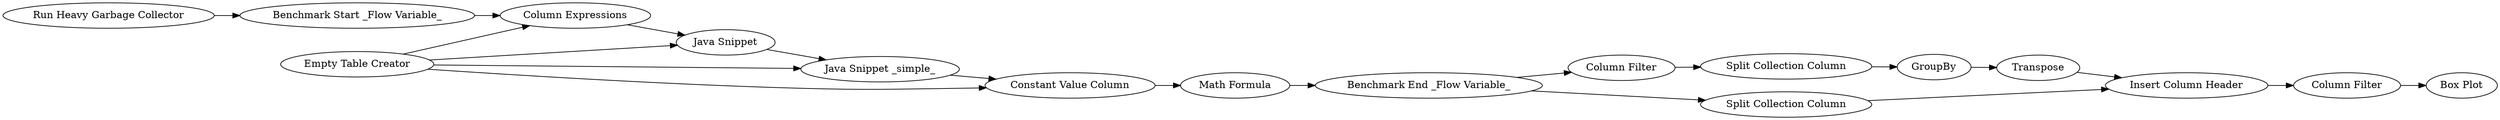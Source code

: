 digraph {
	13 -> 15
	10 -> 13
	1 -> 19
	6 -> 19
	8 -> 6
	21 -> 20
	14 -> 10
	17 -> 18
	1 -> 2
	3 -> 21
	7 -> 14
	9 -> 16
	15 -> 16
	7 -> 9
	19 -> 2
	1 -> 21
	20 -> 7
	2 -> 3
	16 -> 17
	1 -> 3
	16 [label="Insert Column Header"]
	13 [label=GroupBy]
	20 [label="Math Formula"]
	1 [label="Empty Table Creator"]
	7 [label="Benchmark End _Flow Variable_"]
	9 [label="Split Collection Column"]
	21 [label="Constant Value Column"]
	18 [label="Box Plot"]
	10 [label="Split Collection Column"]
	6 [label="Benchmark Start _Flow Variable_"]
	8 [label="Run Heavy Garbage Collector"]
	15 [label=Transpose]
	14 [label="Column Filter"]
	17 [label="Column Filter"]
	3 [label="Java Snippet _simple_"]
	2 [label="Java Snippet"]
	19 [label="Column Expressions"]
	rankdir=LR
}
